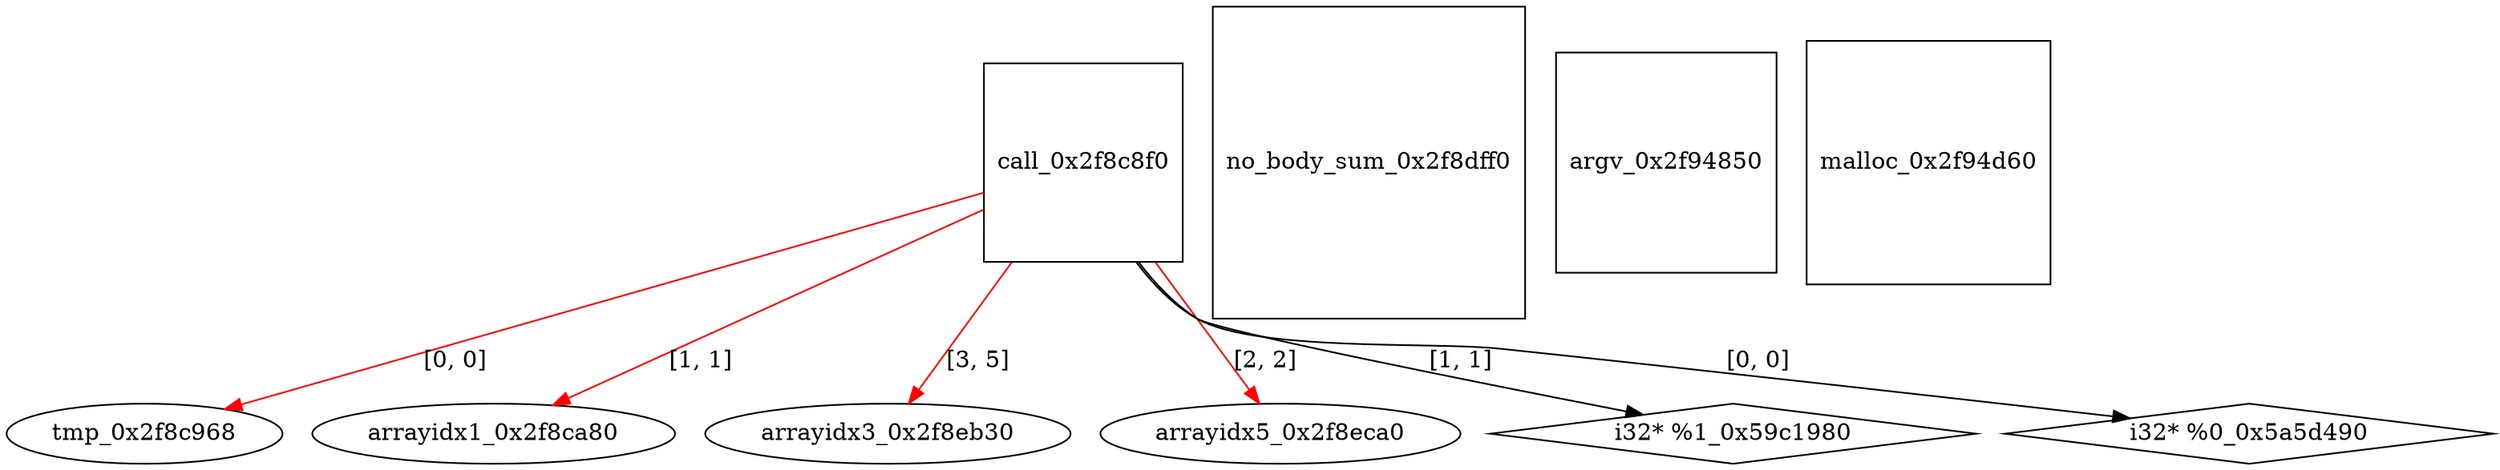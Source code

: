 digraph grafico {
"call_0x2f8c8f0" [shape=square];
"tmp_0x2f8c968" [shape=ellipse];
"call_0x2f8c8f0" -> "tmp_0x2f8c968" [label="[0, 0]",color=red];
"arrayidx1_0x2f8ca80" [shape=ellipse];
"call_0x2f8c8f0" -> "arrayidx1_0x2f8ca80" [label="[1, 1]",color=red];
"no_body_sum_0x2f8dff0" [shape=square];
"arrayidx3_0x2f8eb30" [shape=ellipse];
"call_0x2f8c8f0" -> "arrayidx3_0x2f8eb30" [label="[3, 5]",color=red];
"arrayidx5_0x2f8eca0" [shape=ellipse];
"call_0x2f8c8f0" -> "arrayidx5_0x2f8eca0" [label="[2, 2]",color=red];
"argv_0x2f94850" [shape=square];
"malloc_0x2f94d60" [shape=square];
"i32* %1_0x59c1980" [shape=diamond];
"call_0x2f8c8f0" -> "i32* %1_0x59c1980" [label="[1, 1]"];
"i32* %0_0x5a5d490" [shape=diamond];
"call_0x2f8c8f0" -> "i32* %0_0x5a5d490" [label="[0, 0]"];
}